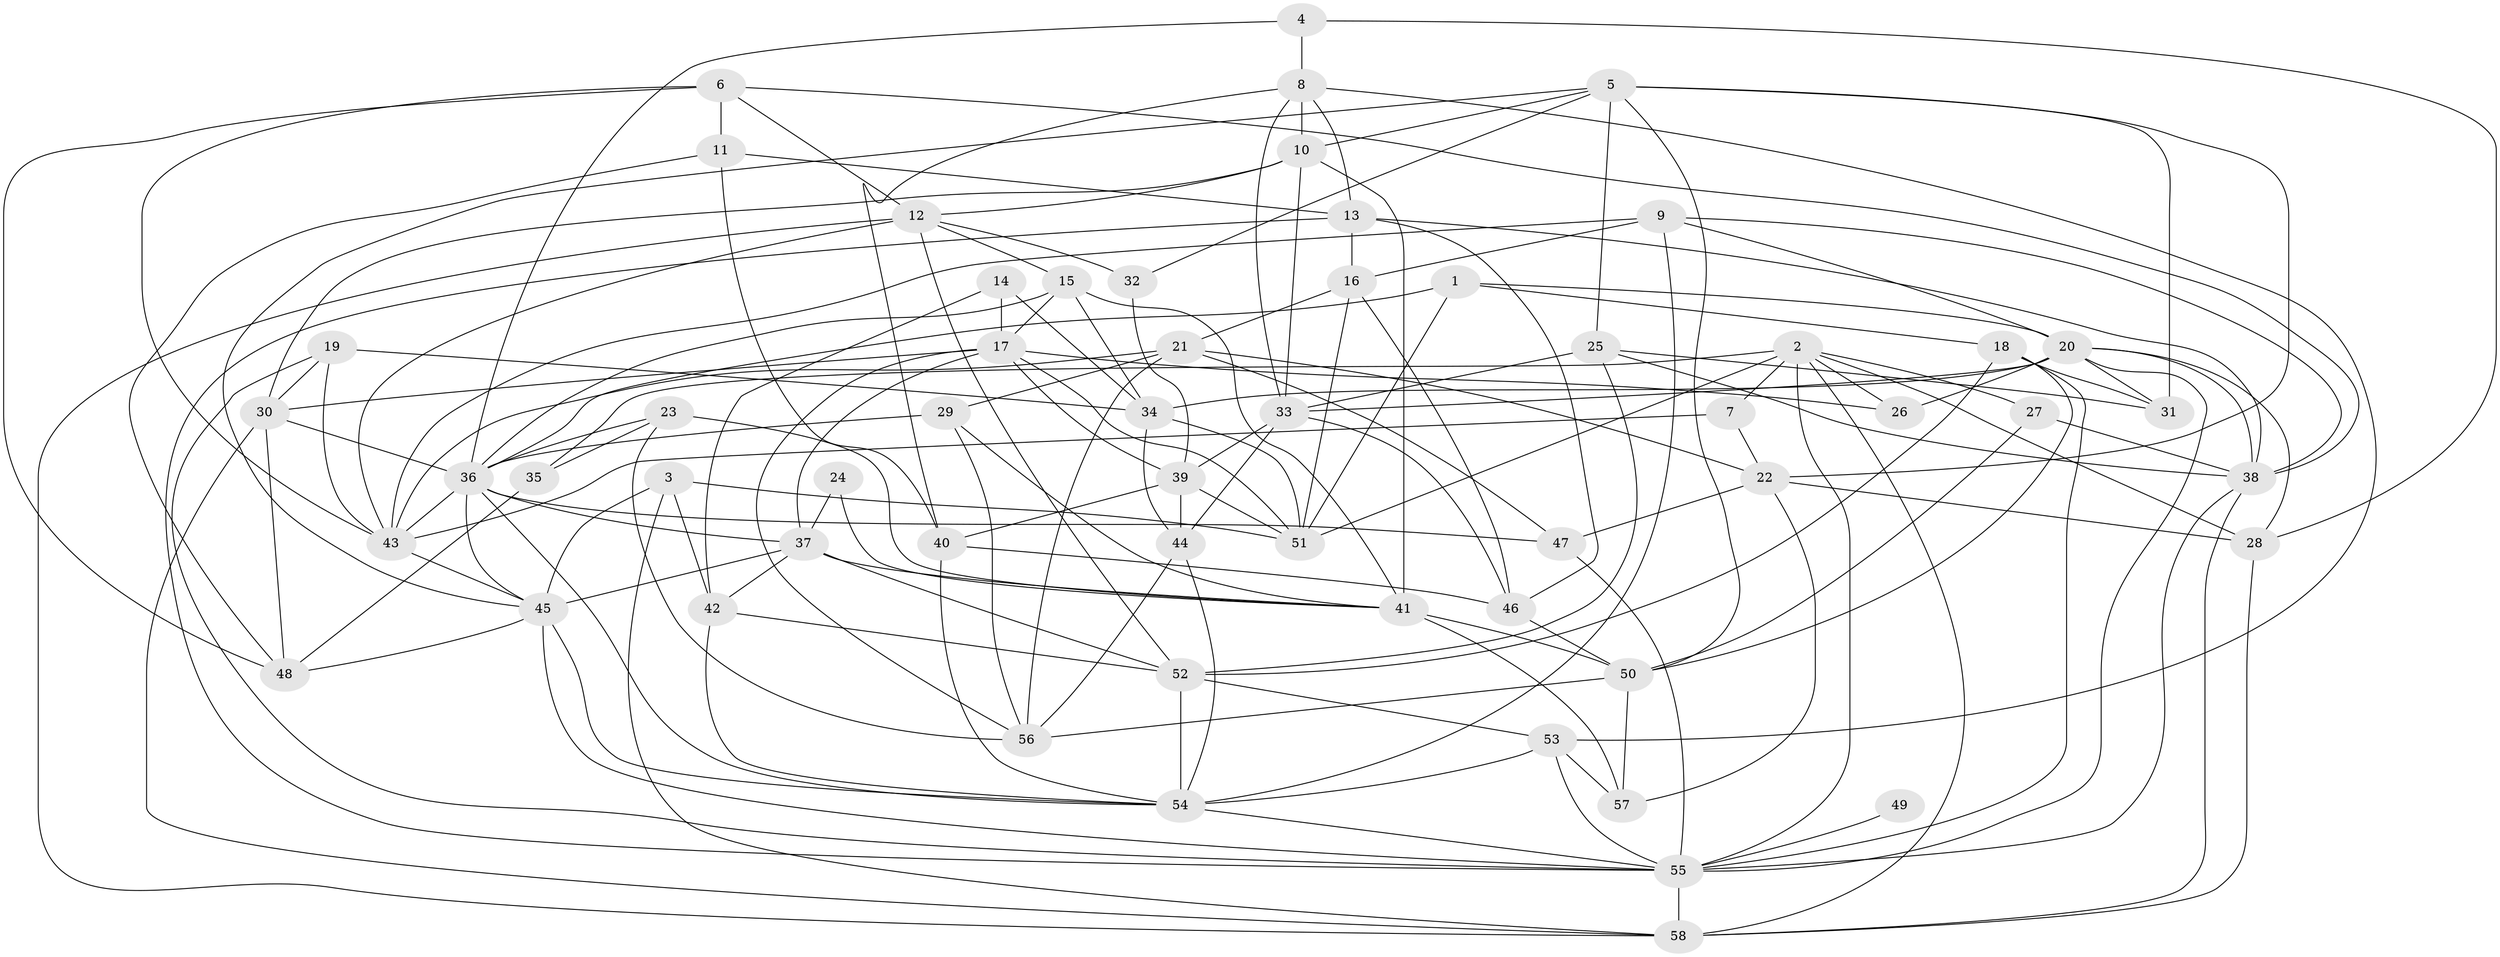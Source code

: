 // original degree distribution, {4: 0.3130434782608696, 3: 0.30434782608695654, 6: 0.12173913043478261, 5: 0.13043478260869565, 8: 0.017391304347826087, 2: 0.09565217391304348, 7: 0.017391304347826087}
// Generated by graph-tools (version 1.1) at 2025/50/03/09/25 03:50:14]
// undirected, 58 vertices, 162 edges
graph export_dot {
graph [start="1"]
  node [color=gray90,style=filled];
  1;
  2;
  3;
  4;
  5;
  6;
  7;
  8;
  9;
  10;
  11;
  12;
  13;
  14;
  15;
  16;
  17;
  18;
  19;
  20;
  21;
  22;
  23;
  24;
  25;
  26;
  27;
  28;
  29;
  30;
  31;
  32;
  33;
  34;
  35;
  36;
  37;
  38;
  39;
  40;
  41;
  42;
  43;
  44;
  45;
  46;
  47;
  48;
  49;
  50;
  51;
  52;
  53;
  54;
  55;
  56;
  57;
  58;
  1 -- 18 [weight=1.0];
  1 -- 20 [weight=1.0];
  1 -- 36 [weight=1.0];
  1 -- 51 [weight=1.0];
  2 -- 7 [weight=1.0];
  2 -- 26 [weight=1.0];
  2 -- 27 [weight=1.0];
  2 -- 28 [weight=1.0];
  2 -- 35 [weight=1.0];
  2 -- 51 [weight=1.0];
  2 -- 55 [weight=1.0];
  2 -- 58 [weight=1.0];
  3 -- 42 [weight=1.0];
  3 -- 45 [weight=1.0];
  3 -- 51 [weight=1.0];
  3 -- 58 [weight=1.0];
  4 -- 8 [weight=1.0];
  4 -- 28 [weight=1.0];
  4 -- 36 [weight=1.0];
  5 -- 10 [weight=1.0];
  5 -- 22 [weight=1.0];
  5 -- 25 [weight=1.0];
  5 -- 31 [weight=1.0];
  5 -- 32 [weight=1.0];
  5 -- 45 [weight=1.0];
  5 -- 50 [weight=1.0];
  6 -- 11 [weight=1.0];
  6 -- 12 [weight=1.0];
  6 -- 38 [weight=1.0];
  6 -- 43 [weight=1.0];
  6 -- 48 [weight=1.0];
  7 -- 22 [weight=1.0];
  7 -- 43 [weight=1.0];
  8 -- 10 [weight=2.0];
  8 -- 13 [weight=1.0];
  8 -- 33 [weight=1.0];
  8 -- 40 [weight=1.0];
  8 -- 53 [weight=1.0];
  9 -- 16 [weight=1.0];
  9 -- 20 [weight=1.0];
  9 -- 38 [weight=1.0];
  9 -- 43 [weight=1.0];
  9 -- 54 [weight=1.0];
  10 -- 12 [weight=1.0];
  10 -- 30 [weight=1.0];
  10 -- 33 [weight=1.0];
  10 -- 41 [weight=1.0];
  11 -- 13 [weight=1.0];
  11 -- 40 [weight=1.0];
  11 -- 48 [weight=1.0];
  12 -- 15 [weight=1.0];
  12 -- 32 [weight=1.0];
  12 -- 43 [weight=1.0];
  12 -- 52 [weight=1.0];
  12 -- 58 [weight=1.0];
  13 -- 16 [weight=1.0];
  13 -- 38 [weight=1.0];
  13 -- 46 [weight=1.0];
  13 -- 55 [weight=1.0];
  14 -- 17 [weight=1.0];
  14 -- 34 [weight=1.0];
  14 -- 42 [weight=1.0];
  15 -- 17 [weight=1.0];
  15 -- 34 [weight=1.0];
  15 -- 36 [weight=1.0];
  15 -- 41 [weight=2.0];
  16 -- 21 [weight=1.0];
  16 -- 46 [weight=1.0];
  16 -- 51 [weight=1.0];
  17 -- 26 [weight=1.0];
  17 -- 30 [weight=1.0];
  17 -- 37 [weight=2.0];
  17 -- 39 [weight=1.0];
  17 -- 51 [weight=1.0];
  17 -- 56 [weight=1.0];
  18 -- 31 [weight=1.0];
  18 -- 50 [weight=1.0];
  18 -- 52 [weight=1.0];
  18 -- 55 [weight=1.0];
  19 -- 30 [weight=1.0];
  19 -- 34 [weight=1.0];
  19 -- 43 [weight=1.0];
  19 -- 55 [weight=1.0];
  20 -- 26 [weight=1.0];
  20 -- 28 [weight=1.0];
  20 -- 31 [weight=1.0];
  20 -- 33 [weight=1.0];
  20 -- 34 [weight=1.0];
  20 -- 38 [weight=1.0];
  20 -- 55 [weight=1.0];
  21 -- 22 [weight=1.0];
  21 -- 29 [weight=1.0];
  21 -- 43 [weight=1.0];
  21 -- 47 [weight=1.0];
  21 -- 56 [weight=1.0];
  22 -- 28 [weight=1.0];
  22 -- 47 [weight=1.0];
  22 -- 57 [weight=1.0];
  23 -- 35 [weight=1.0];
  23 -- 36 [weight=1.0];
  23 -- 41 [weight=1.0];
  23 -- 56 [weight=1.0];
  24 -- 37 [weight=1.0];
  24 -- 41 [weight=1.0];
  25 -- 31 [weight=1.0];
  25 -- 33 [weight=1.0];
  25 -- 38 [weight=1.0];
  25 -- 52 [weight=1.0];
  27 -- 38 [weight=1.0];
  27 -- 50 [weight=1.0];
  28 -- 58 [weight=1.0];
  29 -- 36 [weight=1.0];
  29 -- 41 [weight=1.0];
  29 -- 56 [weight=1.0];
  30 -- 36 [weight=1.0];
  30 -- 48 [weight=1.0];
  30 -- 58 [weight=1.0];
  32 -- 39 [weight=1.0];
  33 -- 39 [weight=1.0];
  33 -- 44 [weight=1.0];
  33 -- 46 [weight=1.0];
  34 -- 44 [weight=1.0];
  34 -- 51 [weight=1.0];
  35 -- 48 [weight=1.0];
  36 -- 37 [weight=1.0];
  36 -- 43 [weight=1.0];
  36 -- 45 [weight=1.0];
  36 -- 47 [weight=1.0];
  36 -- 54 [weight=1.0];
  37 -- 41 [weight=1.0];
  37 -- 42 [weight=1.0];
  37 -- 45 [weight=1.0];
  37 -- 52 [weight=1.0];
  38 -- 55 [weight=1.0];
  38 -- 58 [weight=1.0];
  39 -- 40 [weight=1.0];
  39 -- 44 [weight=1.0];
  39 -- 51 [weight=1.0];
  40 -- 46 [weight=1.0];
  40 -- 54 [weight=1.0];
  41 -- 50 [weight=1.0];
  41 -- 57 [weight=1.0];
  42 -- 52 [weight=1.0];
  42 -- 54 [weight=1.0];
  43 -- 45 [weight=1.0];
  44 -- 54 [weight=1.0];
  44 -- 56 [weight=1.0];
  45 -- 48 [weight=1.0];
  45 -- 54 [weight=1.0];
  45 -- 55 [weight=1.0];
  46 -- 50 [weight=1.0];
  47 -- 55 [weight=1.0];
  49 -- 55 [weight=2.0];
  50 -- 56 [weight=1.0];
  50 -- 57 [weight=1.0];
  52 -- 53 [weight=1.0];
  52 -- 54 [weight=1.0];
  53 -- 54 [weight=1.0];
  53 -- 55 [weight=2.0];
  53 -- 57 [weight=1.0];
  54 -- 55 [weight=1.0];
  55 -- 58 [weight=1.0];
}
